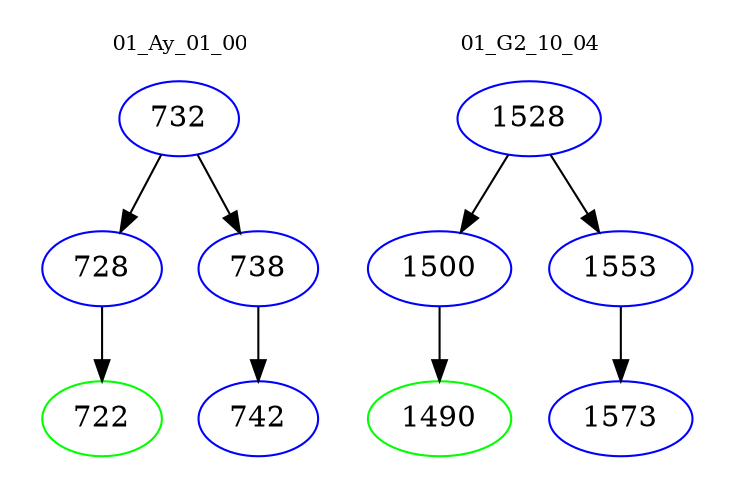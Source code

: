 digraph{
subgraph cluster_0 {
color = white
label = "01_Ay_01_00";
fontsize=10;
T0_732 [label="732", color="blue"]
T0_732 -> T0_728 [color="black"]
T0_728 [label="728", color="blue"]
T0_728 -> T0_722 [color="black"]
T0_722 [label="722", color="green"]
T0_732 -> T0_738 [color="black"]
T0_738 [label="738", color="blue"]
T0_738 -> T0_742 [color="black"]
T0_742 [label="742", color="blue"]
}
subgraph cluster_1 {
color = white
label = "01_G2_10_04";
fontsize=10;
T1_1528 [label="1528", color="blue"]
T1_1528 -> T1_1500 [color="black"]
T1_1500 [label="1500", color="blue"]
T1_1500 -> T1_1490 [color="black"]
T1_1490 [label="1490", color="green"]
T1_1528 -> T1_1553 [color="black"]
T1_1553 [label="1553", color="blue"]
T1_1553 -> T1_1573 [color="black"]
T1_1573 [label="1573", color="blue"]
}
}
